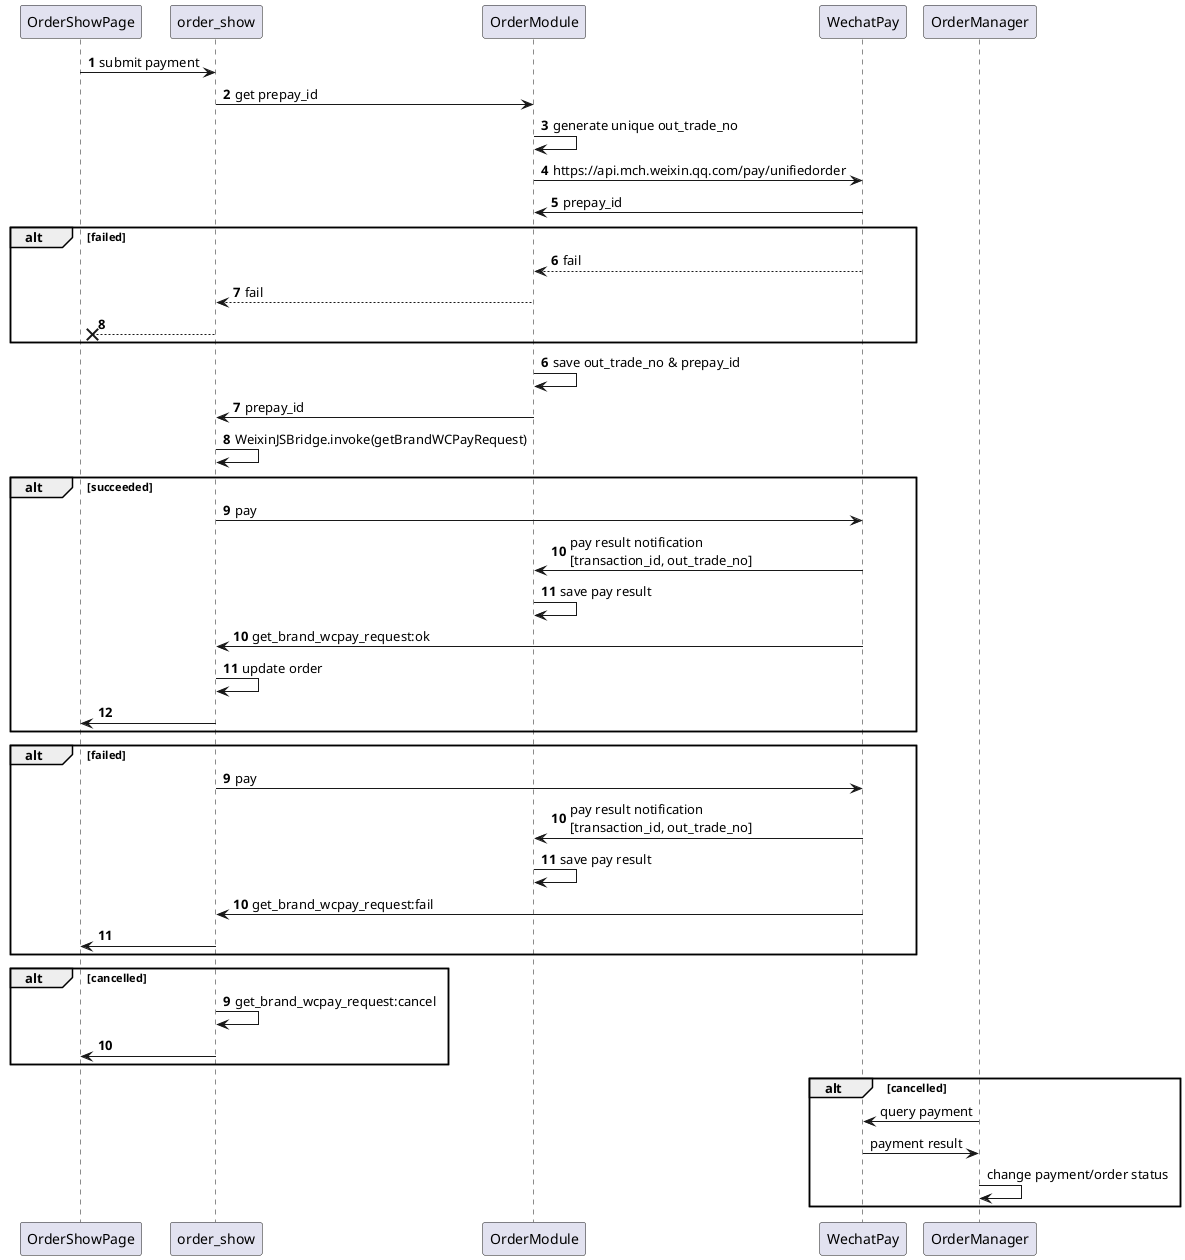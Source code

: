 @startuml

autonumber

OrderShowPage -> order_show : submit payment
order_show -> OrderModule : get prepay_id
OrderModule -> OrderModule : generate unique out_trade_no
OrderModule -> WechatPay : https://api.mch.weixin.qq.com/pay/unifiedorder
WechatPay -> OrderModule : prepay_id

alt failed 
	WechatPay --> OrderModule : fail
	OrderModule --> order_show : fail
	order_show -->x OrderShowPage
end

autonumber 6
OrderModule -> OrderModule : save out_trade_no & prepay_id
OrderModule -> order_show : prepay_id
order_show -> order_show : WeixinJSBridge.invoke(getBrandWCPayRequest)

alt succeeded
	order_show -> WechatPay : pay
	WechatPay -> OrderModule : pay result notification\n[transaction_id, out_trade_no]
	OrderModule -> OrderModule : save pay result

	autonumber 10
	WechatPay -> order_show : get_brand_wcpay_request:ok
	order_show -> order_show : update order
	order_show -> OrderShowPage
end

alt failed
	autonumber 9
	order_show -> WechatPay : pay
	WechatPay -> OrderModule : pay result notification\n[transaction_id, out_trade_no]
	OrderModule -> OrderModule : save pay result

	autonumber 10
	WechatPay -> order_show : get_brand_wcpay_request:fail
	order_show -> OrderShowPage
end

alt cancelled
	autonumber 9
	order_show -> order_show : get_brand_wcpay_request:cancel
	order_show -> OrderShowPage
end

alt cancelled
	autonumber stop
	OrderManager -> WechatPay : query payment
	WechatPay -> OrderManager: payment result
	OrderManager -> OrderManager: change payment/order status
end

@enduml